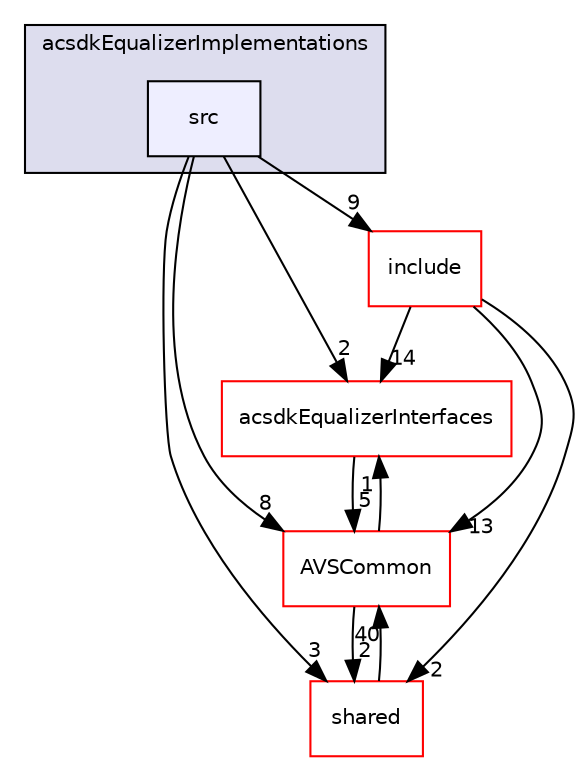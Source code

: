 digraph "/workplace/avs-device-sdk/capabilities/Equalizer/acsdkEqualizerImplementations/src" {
  compound=true
  node [ fontsize="10", fontname="Helvetica"];
  edge [ labelfontsize="10", labelfontname="Helvetica"];
  subgraph clusterdir_2a36deac1a3e1a226a789cbfacbb8bfa {
    graph [ bgcolor="#ddddee", pencolor="black", label="acsdkEqualizerImplementations" fontname="Helvetica", fontsize="10", URL="dir_2a36deac1a3e1a226a789cbfacbb8bfa.html"]
  dir_2dc6139e4aa6e9d23e29cfdf40ec9a4c [shape=box, label="src", style="filled", fillcolor="#eeeeff", pencolor="black", URL="dir_2dc6139e4aa6e9d23e29cfdf40ec9a4c.html"];
  }
  dir_e13649c008142110e36acbd52973a0dc [shape=box label="acsdkEqualizerInterfaces" fillcolor="white" style="filled" color="red" URL="dir_e13649c008142110e36acbd52973a0dc.html"];
  dir_9982052f7ce695d12571567315b2fafa [shape=box label="shared" fillcolor="white" style="filled" color="red" URL="dir_9982052f7ce695d12571567315b2fafa.html"];
  dir_6828c0ed39d19f7e5a1dc746333688c5 [shape=box label="include" fillcolor="white" style="filled" color="red" URL="dir_6828c0ed39d19f7e5a1dc746333688c5.html"];
  dir_13e65effb2bde530b17b3d5eefcd0266 [shape=box label="AVSCommon" fillcolor="white" style="filled" color="red" URL="dir_13e65effb2bde530b17b3d5eefcd0266.html"];
  dir_e13649c008142110e36acbd52973a0dc->dir_13e65effb2bde530b17b3d5eefcd0266 [headlabel="5", labeldistance=1.5 headhref="dir_000377_000017.html"];
  dir_9982052f7ce695d12571567315b2fafa->dir_13e65effb2bde530b17b3d5eefcd0266 [headlabel="40", labeldistance=1.5 headhref="dir_000116_000017.html"];
  dir_6828c0ed39d19f7e5a1dc746333688c5->dir_e13649c008142110e36acbd52973a0dc [headlabel="14", labeldistance=1.5 headhref="dir_000373_000377.html"];
  dir_6828c0ed39d19f7e5a1dc746333688c5->dir_9982052f7ce695d12571567315b2fafa [headlabel="2", labeldistance=1.5 headhref="dir_000373_000116.html"];
  dir_6828c0ed39d19f7e5a1dc746333688c5->dir_13e65effb2bde530b17b3d5eefcd0266 [headlabel="13", labeldistance=1.5 headhref="dir_000373_000017.html"];
  dir_2dc6139e4aa6e9d23e29cfdf40ec9a4c->dir_e13649c008142110e36acbd52973a0dc [headlabel="2", labeldistance=1.5 headhref="dir_000375_000377.html"];
  dir_2dc6139e4aa6e9d23e29cfdf40ec9a4c->dir_9982052f7ce695d12571567315b2fafa [headlabel="3", labeldistance=1.5 headhref="dir_000375_000116.html"];
  dir_2dc6139e4aa6e9d23e29cfdf40ec9a4c->dir_6828c0ed39d19f7e5a1dc746333688c5 [headlabel="9", labeldistance=1.5 headhref="dir_000375_000373.html"];
  dir_2dc6139e4aa6e9d23e29cfdf40ec9a4c->dir_13e65effb2bde530b17b3d5eefcd0266 [headlabel="8", labeldistance=1.5 headhref="dir_000375_000017.html"];
  dir_13e65effb2bde530b17b3d5eefcd0266->dir_e13649c008142110e36acbd52973a0dc [headlabel="1", labeldistance=1.5 headhref="dir_000017_000377.html"];
  dir_13e65effb2bde530b17b3d5eefcd0266->dir_9982052f7ce695d12571567315b2fafa [headlabel="2", labeldistance=1.5 headhref="dir_000017_000116.html"];
}
